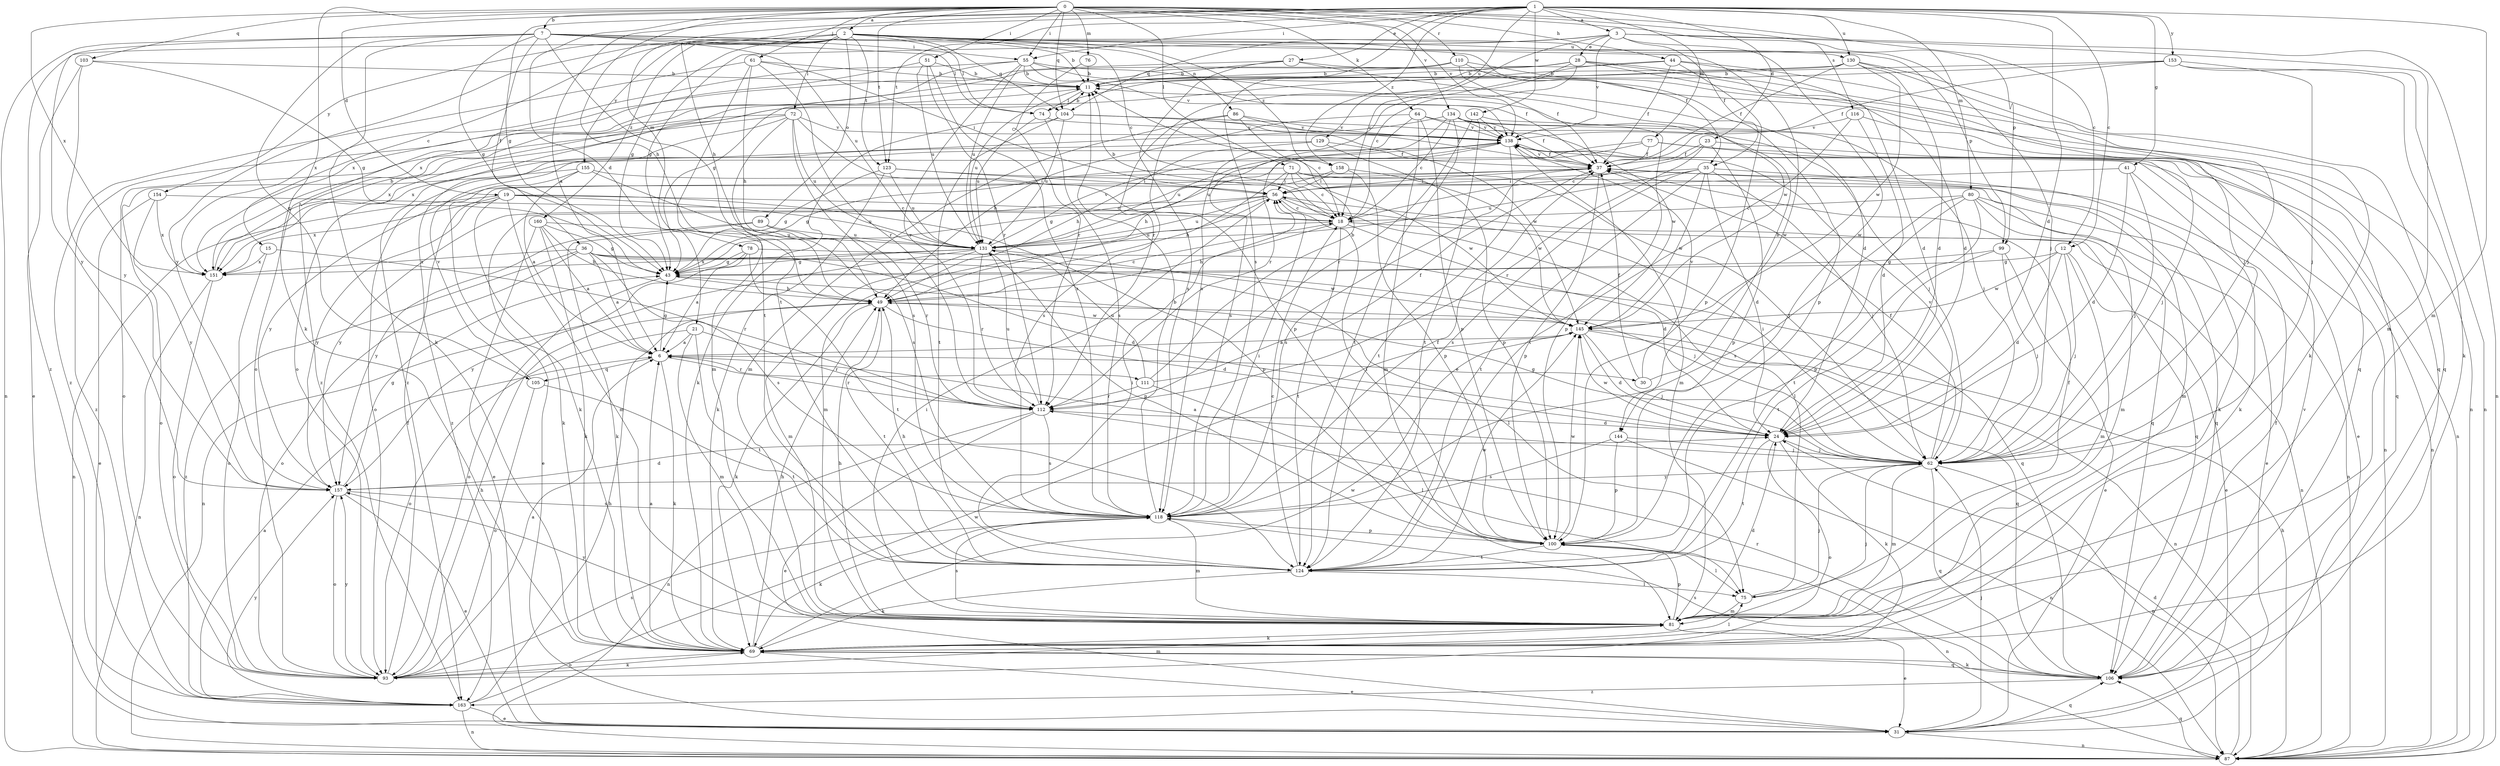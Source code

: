 strict digraph  {
0;
1;
2;
3;
6;
7;
11;
12;
15;
18;
19;
21;
23;
24;
27;
28;
30;
31;
35;
36;
37;
41;
43;
44;
49;
51;
55;
56;
61;
62;
64;
69;
71;
72;
74;
75;
76;
77;
78;
80;
81;
86;
87;
89;
93;
99;
100;
103;
104;
105;
106;
110;
111;
112;
116;
118;
123;
124;
129;
130;
131;
134;
138;
142;
144;
145;
151;
153;
154;
155;
157;
158;
160;
163;
0 -> 2  [label=a];
0 -> 7  [label=b];
0 -> 12  [label=c];
0 -> 19  [label=d];
0 -> 21  [label=d];
0 -> 44  [label=h];
0 -> 49  [label=h];
0 -> 51  [label=i];
0 -> 55  [label=i];
0 -> 61  [label=j];
0 -> 64  [label=k];
0 -> 69  [label=k];
0 -> 71  [label=l];
0 -> 76  [label=m];
0 -> 99  [label=p];
0 -> 103  [label=q];
0 -> 104  [label=q];
0 -> 110  [label=r];
0 -> 116  [label=s];
0 -> 123  [label=t];
0 -> 134  [label=v];
0 -> 138  [label=v];
0 -> 151  [label=x];
1 -> 3  [label=a];
1 -> 6  [label=a];
1 -> 12  [label=c];
1 -> 23  [label=d];
1 -> 24  [label=d];
1 -> 27  [label=e];
1 -> 41  [label=g];
1 -> 43  [label=g];
1 -> 49  [label=h];
1 -> 55  [label=i];
1 -> 77  [label=m];
1 -> 78  [label=m];
1 -> 80  [label=m];
1 -> 81  [label=m];
1 -> 118  [label=s];
1 -> 123  [label=t];
1 -> 129  [label=u];
1 -> 130  [label=u];
1 -> 142  [label=w];
1 -> 153  [label=y];
1 -> 158  [label=z];
2 -> 11  [label=b];
2 -> 15  [label=c];
2 -> 18  [label=c];
2 -> 35  [label=f];
2 -> 43  [label=g];
2 -> 62  [label=j];
2 -> 72  [label=l];
2 -> 74  [label=l];
2 -> 86  [label=n];
2 -> 89  [label=o];
2 -> 104  [label=q];
2 -> 123  [label=t];
2 -> 130  [label=u];
2 -> 154  [label=y];
2 -> 155  [label=y];
2 -> 157  [label=y];
2 -> 158  [label=z];
2 -> 160  [label=z];
2 -> 163  [label=z];
3 -> 18  [label=c];
3 -> 28  [label=e];
3 -> 35  [label=f];
3 -> 43  [label=g];
3 -> 81  [label=m];
3 -> 87  [label=n];
3 -> 104  [label=q];
3 -> 138  [label=v];
3 -> 144  [label=w];
6 -> 30  [label=e];
6 -> 43  [label=g];
6 -> 69  [label=k];
6 -> 105  [label=q];
6 -> 111  [label=r];
6 -> 112  [label=r];
7 -> 36  [label=f];
7 -> 43  [label=g];
7 -> 55  [label=i];
7 -> 69  [label=k];
7 -> 74  [label=l];
7 -> 87  [label=n];
7 -> 99  [label=p];
7 -> 105  [label=q];
7 -> 124  [label=t];
7 -> 131  [label=u];
7 -> 144  [label=w];
7 -> 157  [label=y];
11 -> 74  [label=l];
11 -> 131  [label=u];
12 -> 24  [label=d];
12 -> 31  [label=e];
12 -> 43  [label=g];
12 -> 62  [label=j];
12 -> 81  [label=m];
12 -> 145  [label=w];
15 -> 93  [label=o];
15 -> 112  [label=r];
15 -> 151  [label=x];
18 -> 11  [label=b];
18 -> 24  [label=d];
18 -> 49  [label=h];
18 -> 87  [label=n];
18 -> 124  [label=t];
18 -> 131  [label=u];
19 -> 18  [label=c];
19 -> 69  [label=k];
19 -> 81  [label=m];
19 -> 87  [label=n];
19 -> 100  [label=p];
19 -> 131  [label=u];
19 -> 151  [label=x];
19 -> 157  [label=y];
21 -> 6  [label=a];
21 -> 81  [label=m];
21 -> 93  [label=o];
21 -> 112  [label=r];
21 -> 124  [label=t];
23 -> 18  [label=c];
23 -> 31  [label=e];
23 -> 37  [label=f];
23 -> 100  [label=p];
23 -> 112  [label=r];
24 -> 62  [label=j];
24 -> 69  [label=k];
24 -> 93  [label=o];
24 -> 124  [label=t];
24 -> 145  [label=w];
27 -> 11  [label=b];
27 -> 100  [label=p];
27 -> 106  [label=q];
27 -> 118  [label=s];
27 -> 151  [label=x];
28 -> 11  [label=b];
28 -> 18  [label=c];
28 -> 24  [label=d];
28 -> 62  [label=j];
28 -> 87  [label=n];
28 -> 118  [label=s];
28 -> 151  [label=x];
30 -> 11  [label=b];
30 -> 37  [label=f];
30 -> 138  [label=v];
31 -> 62  [label=j];
31 -> 87  [label=n];
31 -> 106  [label=q];
35 -> 24  [label=d];
35 -> 56  [label=i];
35 -> 62  [label=j];
35 -> 69  [label=k];
35 -> 118  [label=s];
35 -> 124  [label=t];
35 -> 131  [label=u];
35 -> 145  [label=w];
36 -> 6  [label=a];
36 -> 24  [label=d];
36 -> 62  [label=j];
36 -> 75  [label=l];
36 -> 93  [label=o];
36 -> 118  [label=s];
36 -> 151  [label=x];
36 -> 163  [label=z];
37 -> 56  [label=i];
37 -> 81  [label=m];
37 -> 100  [label=p];
37 -> 118  [label=s];
37 -> 138  [label=v];
37 -> 157  [label=y];
41 -> 24  [label=d];
41 -> 56  [label=i];
41 -> 62  [label=j];
41 -> 69  [label=k];
43 -> 49  [label=h];
43 -> 93  [label=o];
44 -> 11  [label=b];
44 -> 24  [label=d];
44 -> 37  [label=f];
44 -> 62  [label=j];
44 -> 100  [label=p];
44 -> 112  [label=r];
49 -> 18  [label=c];
49 -> 24  [label=d];
49 -> 69  [label=k];
49 -> 124  [label=t];
49 -> 145  [label=w];
51 -> 11  [label=b];
51 -> 93  [label=o];
51 -> 112  [label=r];
51 -> 118  [label=s];
51 -> 131  [label=u];
55 -> 11  [label=b];
55 -> 37  [label=f];
55 -> 43  [label=g];
55 -> 112  [label=r];
55 -> 131  [label=u];
55 -> 138  [label=v];
55 -> 145  [label=w];
55 -> 151  [label=x];
56 -> 18  [label=c];
56 -> 31  [label=e];
56 -> 75  [label=l];
56 -> 81  [label=m];
56 -> 106  [label=q];
56 -> 131  [label=u];
56 -> 157  [label=y];
61 -> 11  [label=b];
61 -> 49  [label=h];
61 -> 56  [label=i];
61 -> 112  [label=r];
61 -> 124  [label=t];
61 -> 163  [label=z];
62 -> 6  [label=a];
62 -> 37  [label=f];
62 -> 43  [label=g];
62 -> 56  [label=i];
62 -> 81  [label=m];
62 -> 87  [label=n];
62 -> 106  [label=q];
62 -> 138  [label=v];
62 -> 157  [label=y];
64 -> 49  [label=h];
64 -> 81  [label=m];
64 -> 100  [label=p];
64 -> 118  [label=s];
64 -> 138  [label=v];
64 -> 145  [label=w];
69 -> 6  [label=a];
69 -> 31  [label=e];
69 -> 49  [label=h];
69 -> 75  [label=l];
69 -> 93  [label=o];
69 -> 106  [label=q];
69 -> 145  [label=w];
71 -> 18  [label=c];
71 -> 43  [label=g];
71 -> 49  [label=h];
71 -> 56  [label=i];
71 -> 62  [label=j];
71 -> 106  [label=q];
71 -> 145  [label=w];
72 -> 81  [label=m];
72 -> 93  [label=o];
72 -> 100  [label=p];
72 -> 118  [label=s];
72 -> 131  [label=u];
72 -> 138  [label=v];
72 -> 151  [label=x];
72 -> 163  [label=z];
74 -> 11  [label=b];
74 -> 118  [label=s];
74 -> 131  [label=u];
74 -> 138  [label=v];
75 -> 37  [label=f];
75 -> 62  [label=j];
75 -> 81  [label=m];
76 -> 11  [label=b];
76 -> 112  [label=r];
77 -> 37  [label=f];
77 -> 62  [label=j];
77 -> 87  [label=n];
77 -> 93  [label=o];
77 -> 131  [label=u];
78 -> 6  [label=a];
78 -> 43  [label=g];
78 -> 106  [label=q];
78 -> 124  [label=t];
78 -> 157  [label=y];
80 -> 18  [label=c];
80 -> 31  [label=e];
80 -> 81  [label=m];
80 -> 87  [label=n];
80 -> 100  [label=p];
80 -> 118  [label=s];
80 -> 124  [label=t];
81 -> 24  [label=d];
81 -> 31  [label=e];
81 -> 49  [label=h];
81 -> 56  [label=i];
81 -> 62  [label=j];
81 -> 69  [label=k];
81 -> 100  [label=p];
81 -> 118  [label=s];
81 -> 157  [label=y];
86 -> 18  [label=c];
86 -> 37  [label=f];
86 -> 81  [label=m];
86 -> 118  [label=s];
86 -> 138  [label=v];
87 -> 24  [label=d];
87 -> 49  [label=h];
87 -> 106  [label=q];
89 -> 69  [label=k];
89 -> 112  [label=r];
89 -> 131  [label=u];
89 -> 157  [label=y];
93 -> 6  [label=a];
93 -> 37  [label=f];
93 -> 49  [label=h];
93 -> 69  [label=k];
93 -> 81  [label=m];
93 -> 118  [label=s];
93 -> 157  [label=y];
99 -> 31  [label=e];
99 -> 43  [label=g];
99 -> 62  [label=j];
99 -> 124  [label=t];
100 -> 56  [label=i];
100 -> 75  [label=l];
100 -> 87  [label=n];
100 -> 124  [label=t];
100 -> 145  [label=w];
103 -> 11  [label=b];
103 -> 31  [label=e];
103 -> 43  [label=g];
103 -> 157  [label=y];
104 -> 62  [label=j];
104 -> 69  [label=k];
104 -> 124  [label=t];
104 -> 131  [label=u];
104 -> 138  [label=v];
104 -> 145  [label=w];
105 -> 93  [label=o];
105 -> 124  [label=t];
105 -> 138  [label=v];
106 -> 37  [label=f];
106 -> 69  [label=k];
106 -> 112  [label=r];
106 -> 118  [label=s];
106 -> 138  [label=v];
106 -> 163  [label=z];
110 -> 11  [label=b];
110 -> 24  [label=d];
110 -> 37  [label=f];
110 -> 106  [label=q];
110 -> 163  [label=z];
111 -> 11  [label=b];
111 -> 37  [label=f];
111 -> 75  [label=l];
111 -> 112  [label=r];
111 -> 131  [label=u];
112 -> 24  [label=d];
112 -> 31  [label=e];
112 -> 87  [label=n];
112 -> 118  [label=s];
112 -> 131  [label=u];
116 -> 24  [label=d];
116 -> 106  [label=q];
116 -> 124  [label=t];
116 -> 138  [label=v];
118 -> 11  [label=b];
118 -> 37  [label=f];
118 -> 56  [label=i];
118 -> 69  [label=k];
118 -> 81  [label=m];
118 -> 100  [label=p];
123 -> 43  [label=g];
123 -> 56  [label=i];
123 -> 69  [label=k];
123 -> 106  [label=q];
123 -> 131  [label=u];
124 -> 18  [label=c];
124 -> 49  [label=h];
124 -> 56  [label=i];
124 -> 69  [label=k];
124 -> 75  [label=l];
124 -> 145  [label=w];
129 -> 37  [label=f];
129 -> 49  [label=h];
129 -> 100  [label=p];
129 -> 163  [label=z];
130 -> 11  [label=b];
130 -> 24  [label=d];
130 -> 37  [label=f];
130 -> 69  [label=k];
130 -> 106  [label=q];
130 -> 145  [label=w];
130 -> 163  [label=z];
131 -> 43  [label=g];
131 -> 81  [label=m];
131 -> 87  [label=n];
131 -> 100  [label=p];
131 -> 112  [label=r];
131 -> 138  [label=v];
131 -> 145  [label=w];
131 -> 151  [label=x];
134 -> 18  [label=c];
134 -> 37  [label=f];
134 -> 62  [label=j];
134 -> 87  [label=n];
134 -> 112  [label=r];
134 -> 124  [label=t];
134 -> 138  [label=v];
134 -> 151  [label=x];
138 -> 37  [label=f];
138 -> 49  [label=h];
138 -> 81  [label=m];
138 -> 87  [label=n];
138 -> 124  [label=t];
138 -> 131  [label=u];
142 -> 100  [label=p];
142 -> 112  [label=r];
142 -> 124  [label=t];
142 -> 138  [label=v];
144 -> 62  [label=j];
144 -> 87  [label=n];
144 -> 100  [label=p];
144 -> 118  [label=s];
145 -> 6  [label=a];
145 -> 24  [label=d];
145 -> 62  [label=j];
145 -> 87  [label=n];
145 -> 106  [label=q];
151 -> 11  [label=b];
151 -> 87  [label=n];
151 -> 93  [label=o];
153 -> 11  [label=b];
153 -> 37  [label=f];
153 -> 62  [label=j];
153 -> 69  [label=k];
153 -> 87  [label=n];
153 -> 93  [label=o];
154 -> 18  [label=c];
154 -> 31  [label=e];
154 -> 151  [label=x];
154 -> 157  [label=y];
155 -> 6  [label=a];
155 -> 56  [label=i];
155 -> 69  [label=k];
155 -> 93  [label=o];
155 -> 118  [label=s];
157 -> 24  [label=d];
157 -> 31  [label=e];
157 -> 43  [label=g];
157 -> 93  [label=o];
157 -> 118  [label=s];
158 -> 43  [label=g];
158 -> 56  [label=i];
158 -> 100  [label=p];
158 -> 145  [label=w];
160 -> 6  [label=a];
160 -> 31  [label=e];
160 -> 43  [label=g];
160 -> 49  [label=h];
160 -> 69  [label=k];
160 -> 131  [label=u];
163 -> 6  [label=a];
163 -> 31  [label=e];
163 -> 49  [label=h];
163 -> 87  [label=n];
163 -> 145  [label=w];
163 -> 157  [label=y];
}
